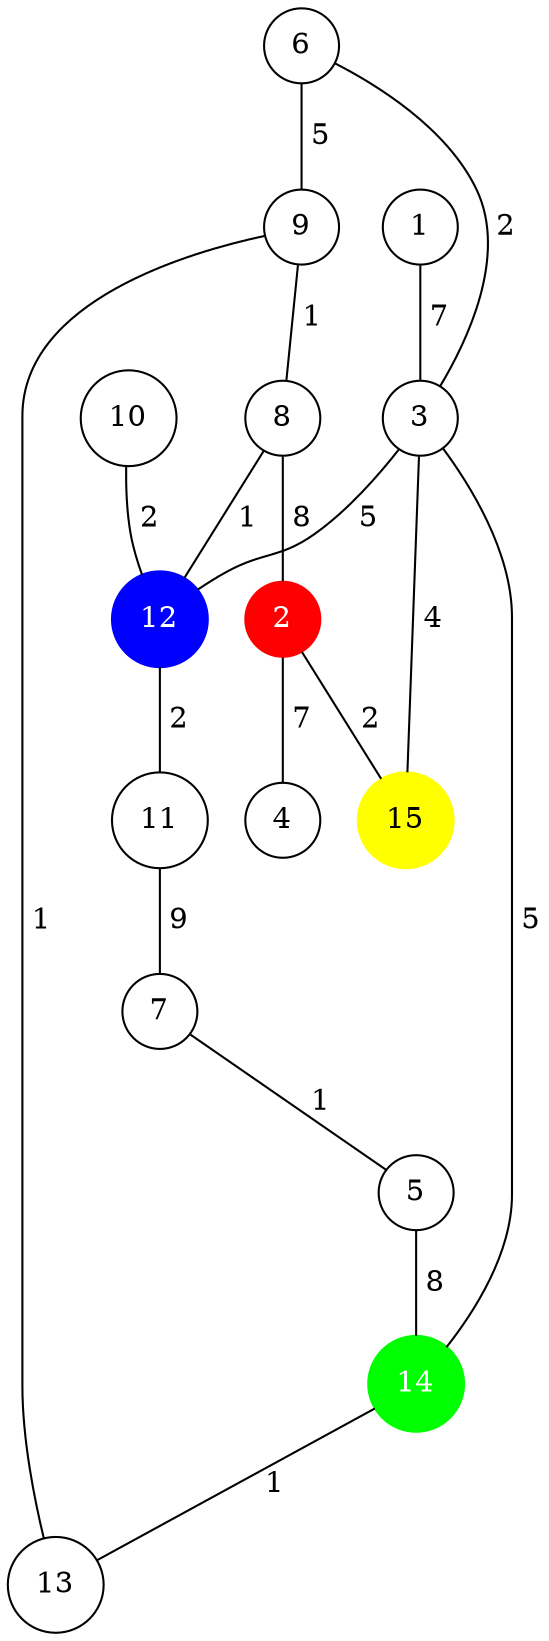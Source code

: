strict graph {
    node [shape=circle]
    1  [label=1]
	2  [label=2,color=red,style=filled,fontcolor = white]
	3  [label=3]
	4  [label=4]
	5  [label=5]
	6  [label=6]
	7  [label=7]
	8  [label=8]
	9  [label=9]
	10 [label=10]
	11 [label=11]
	12 [label=12,color=blue,style=filled,fontcolor = white]
	13 [label=13]
	14 [label=14,color=green,style=filled,fontcolor = white]
	15 [label=15,color=yellow,style=filled]
	
	11  -- 7  [label=" 9" ,weight=9 ]
	12  -- 11 [label=" 9" ,weight=9 ]
	3  -- 12 [label=" 5" ,weight=5 ]
	14  -- 13 [label=" 1" ,weight=1 ]
	2  -- 15 [label=" 2" ,weight=2 ]
	14  -- 3  [label=" 5" ,weight=5 ]
	6  -- 9   [label=" 5" ,weight=5 ]
	3  -- 15  [label=" 11",weight=11]
	8  -- 2   [label=" 8" ,weight=8 ]
	9  -- 8   [label=" 1" ,weight=1 ]
	10 -- 12  [label=" 2" ,weight=2 ]
	9  -- 13  [label=" 1" ,weight=1 ]
	11  -- 12 [label=" 2" ,weight=2 ]
	6  -- 3   [label=" 2" ,weight=2 ]
	7  -- 5   [label=" 1" ,weight=1 ]
	8  -- 12  [label=" 1" ,weight=1 ]
	1 -- 3    [label=" 7" ,weight=7 ]
	2 -- 4    [label=" 7" ,weight=7 ]
	5 -- 14   [label=" 8" ,weight=8 ]
	3 -- 15   [label=" 4" ,weight=4 ]
	
} 
